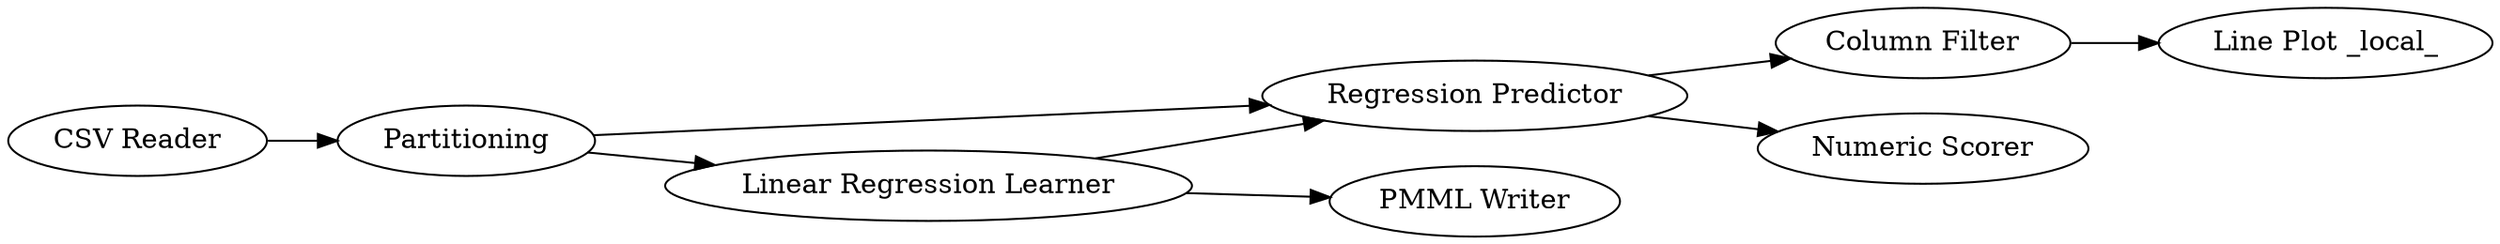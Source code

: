 digraph {
	1 [label="CSV Reader"]
	3 [label="Linear Regression Learner"]
	4 [label="Regression Predictor"]
	6 [label="Line Plot _local_"]
	7 [label="Column Filter"]
	8 [label=Partitioning]
	9 [label="Numeric Scorer"]
	10 [label="PMML Writer"]
	1 -> 8
	3 -> 4
	3 -> 10
	4 -> 7
	4 -> 9
	7 -> 6
	8 -> 3
	8 -> 4
	rankdir=LR
}

